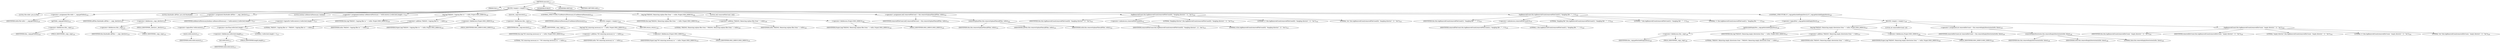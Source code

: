 digraph "execute" {  
"104" [label = <(METHOD,execute)<SUB>117</SUB>> ]
"10" [label = <(PARAM,this)<SUB>117</SUB>> ]
"105" [label = <(BLOCK,&lt;empty&gt;,&lt;empty&gt;)<SUB>118</SUB>> ]
"106" [label = <(LOCAL,File toDir: java.io.File)> ]
"107" [label = <(&lt;operator&gt;.assignment,File toDir = _copy.getToDir())<SUB>120</SUB>> ]
"108" [label = <(IDENTIFIER,toDir,File toDir = _copy.getToDir())<SUB>120</SUB>> ]
"109" [label = <(getToDir,_copy.getToDir())<SUB>120</SUB>> ]
"110" [label = <(&lt;operator&gt;.fieldAccess,this._copy)<SUB>120</SUB>> ]
"111" [label = <(IDENTIFIER,this,_copy.getToDir())<SUB>120</SUB>> ]
"112" [label = <(FIELD_IDENTIFIER,_copy,_copy)<SUB>120</SUB>> ]
"113" [label = <(LOCAL,Hashtable allFiles: java.util.Hashtable)> ]
"114" [label = <(&lt;operator&gt;.assignment,Hashtable allFiles = _copy._dest2src)<SUB>123</SUB>> ]
"115" [label = <(IDENTIFIER,allFiles,Hashtable allFiles = _copy._dest2src)<SUB>123</SUB>> ]
"116" [label = <(&lt;operator&gt;.fieldAccess,_copy._dest2src)<SUB>123</SUB>> ]
"117" [label = <(&lt;operator&gt;.fieldAccess,this._copy)<SUB>123</SUB>> ]
"118" [label = <(IDENTIFIER,this,Hashtable allFiles = _copy._dest2src)<SUB>123</SUB>> ]
"119" [label = <(FIELD_IDENTIFIER,_copy,_copy)<SUB>123</SUB>> ]
"120" [label = <(FIELD_IDENTIFIER,_dest2src,_dest2src)<SUB>123</SUB>> ]
"121" [label = <(LOCAL,boolean noRemovalNecessary: boolean)> ]
"122" [label = <(&lt;operator&gt;.assignment,boolean noRemovalNecessary = !toDir.exists() || toDir.list().length &lt; 1)<SUB>127</SUB>> ]
"123" [label = <(IDENTIFIER,noRemovalNecessary,boolean noRemovalNecessary = !toDir.exists() || toDir.list().length &lt; 1)<SUB>127</SUB>> ]
"124" [label = <(&lt;operator&gt;.logicalOr,!toDir.exists() || toDir.list().length &lt; 1)<SUB>127</SUB>> ]
"125" [label = <(&lt;operator&gt;.logicalNot,!toDir.exists())<SUB>127</SUB>> ]
"126" [label = <(exists,toDir.exists())<SUB>127</SUB>> ]
"127" [label = <(IDENTIFIER,toDir,toDir.exists())<SUB>127</SUB>> ]
"128" [label = <(&lt;operator&gt;.lessThan,toDir.list().length &lt; 1)<SUB>127</SUB>> ]
"129" [label = <(&lt;operator&gt;.fieldAccess,toDir.list().length)<SUB>127</SUB>> ]
"130" [label = <(list,toDir.list())<SUB>127</SUB>> ]
"131" [label = <(IDENTIFIER,toDir,toDir.list())<SUB>127</SUB>> ]
"132" [label = <(FIELD_IDENTIFIER,length,length)<SUB>127</SUB>> ]
"133" [label = <(LITERAL,1,toDir.list().length &lt; 1)<SUB>127</SUB>> ]
"134" [label = <(log,log(&quot;PASS#1: Copying files to &quot; + toDir, Project.MSG_DEBUG))<SUB>130</SUB>> ]
"9" [label = <(IDENTIFIER,this,log(&quot;PASS#1: Copying files to &quot; + toDir, Project.MSG_DEBUG))<SUB>130</SUB>> ]
"135" [label = <(&lt;operator&gt;.addition,&quot;PASS#1: Copying files to &quot; + toDir)<SUB>130</SUB>> ]
"136" [label = <(LITERAL,&quot;PASS#1: Copying files to &quot;,&quot;PASS#1: Copying files to &quot; + toDir)<SUB>130</SUB>> ]
"137" [label = <(IDENTIFIER,toDir,&quot;PASS#1: Copying files to &quot; + toDir)<SUB>130</SUB>> ]
"138" [label = <(&lt;operator&gt;.fieldAccess,Project.MSG_DEBUG)<SUB>130</SUB>> ]
"139" [label = <(IDENTIFIER,Project,log(&quot;PASS#1: Copying files to &quot; + toDir, Project.MSG_DEBUG))<SUB>130</SUB>> ]
"140" [label = <(FIELD_IDENTIFIER,MSG_DEBUG,MSG_DEBUG)<SUB>130</SUB>> ]
"141" [label = <(execute,_copy.execute())<SUB>131</SUB>> ]
"142" [label = <(&lt;operator&gt;.fieldAccess,this._copy)<SUB>131</SUB>> ]
"143" [label = <(IDENTIFIER,this,_copy.execute())<SUB>131</SUB>> ]
"144" [label = <(FIELD_IDENTIFIER,_copy,_copy)<SUB>131</SUB>> ]
"145" [label = <(CONTROL_STRUCTURE,if (noRemovalNecessary),if (noRemovalNecessary))<SUB>134</SUB>> ]
"146" [label = <(IDENTIFIER,noRemovalNecessary,if (noRemovalNecessary))<SUB>134</SUB>> ]
"147" [label = <(BLOCK,&lt;empty&gt;,&lt;empty&gt;)<SUB>134</SUB>> ]
"148" [label = <(log,log(&quot;NO removing necessary in &quot; + toDir, Project.MSG_DEBUG))<SUB>135</SUB>> ]
"11" [label = <(IDENTIFIER,this,log(&quot;NO removing necessary in &quot; + toDir, Project.MSG_DEBUG))<SUB>135</SUB>> ]
"149" [label = <(&lt;operator&gt;.addition,&quot;NO removing necessary in &quot; + toDir)<SUB>135</SUB>> ]
"150" [label = <(LITERAL,&quot;NO removing necessary in &quot;,&quot;NO removing necessary in &quot; + toDir)<SUB>135</SUB>> ]
"151" [label = <(IDENTIFIER,toDir,&quot;NO removing necessary in &quot; + toDir)<SUB>135</SUB>> ]
"152" [label = <(&lt;operator&gt;.fieldAccess,Project.MSG_DEBUG)<SUB>135</SUB>> ]
"153" [label = <(IDENTIFIER,Project,log(&quot;NO removing necessary in &quot; + toDir, Project.MSG_DEBUG))<SUB>135</SUB>> ]
"154" [label = <(FIELD_IDENTIFIER,MSG_DEBUG,MSG_DEBUG)<SUB>135</SUB>> ]
"155" [label = <(RETURN,return;,return;)<SUB>136</SUB>> ]
"156" [label = <(log,log(&quot;PASS#2: Removing orphan files from &quot; + toDir, Project.MSG_DEBUG))<SUB>140</SUB>> ]
"12" [label = <(IDENTIFIER,this,log(&quot;PASS#2: Removing orphan files from &quot; + toDir, Project.MSG_DEBUG))<SUB>140</SUB>> ]
"157" [label = <(&lt;operator&gt;.addition,&quot;PASS#2: Removing orphan files from &quot; + toDir)<SUB>140</SUB>> ]
"158" [label = <(LITERAL,&quot;PASS#2: Removing orphan files from &quot;,&quot;PASS#2: Removing orphan files from &quot; + toDir)<SUB>140</SUB>> ]
"159" [label = <(IDENTIFIER,toDir,&quot;PASS#2: Removing orphan files from &quot; + toDir)<SUB>140</SUB>> ]
"160" [label = <(&lt;operator&gt;.fieldAccess,Project.MSG_DEBUG)<SUB>140</SUB>> ]
"161" [label = <(IDENTIFIER,Project,log(&quot;PASS#2: Removing orphan files from &quot; + toDir, Project.MSG_DEBUG))<SUB>140</SUB>> ]
"162" [label = <(FIELD_IDENTIFIER,MSG_DEBUG,MSG_DEBUG)<SUB>140</SUB>> ]
"163" [label = <(LOCAL,int[] removedFileCount: int[])> ]
"164" [label = <(&lt;operator&gt;.assignment,int[] removedFileCount = this.removeOrphanFiles(allFiles, toDir))<SUB>141</SUB>> ]
"165" [label = <(IDENTIFIER,removedFileCount,int[] removedFileCount = this.removeOrphanFiles(allFiles, toDir))<SUB>141</SUB>> ]
"166" [label = <(removeOrphanFiles,this.removeOrphanFiles(allFiles, toDir))<SUB>141</SUB>> ]
"13" [label = <(IDENTIFIER,this,this.removeOrphanFiles(allFiles, toDir))<SUB>141</SUB>> ]
"167" [label = <(IDENTIFIER,allFiles,this.removeOrphanFiles(allFiles, toDir))<SUB>141</SUB>> ]
"168" [label = <(IDENTIFIER,toDir,this.removeOrphanFiles(allFiles, toDir))<SUB>141</SUB>> ]
"169" [label = <(logRemovedCount,this.logRemovedCount(removedFileCount[0], &quot;dangling director&quot;, &quot;y&quot;, &quot;ies&quot;))<SUB>142</SUB>> ]
"14" [label = <(IDENTIFIER,this,this.logRemovedCount(removedFileCount[0], &quot;dangling director&quot;, &quot;y&quot;, &quot;ies&quot;))<SUB>142</SUB>> ]
"170" [label = <(&lt;operator&gt;.indexAccess,removedFileCount[0])<SUB>142</SUB>> ]
"171" [label = <(IDENTIFIER,removedFileCount,this.logRemovedCount(removedFileCount[0], &quot;dangling director&quot;, &quot;y&quot;, &quot;ies&quot;))<SUB>142</SUB>> ]
"172" [label = <(LITERAL,0,this.logRemovedCount(removedFileCount[0], &quot;dangling director&quot;, &quot;y&quot;, &quot;ies&quot;))<SUB>142</SUB>> ]
"173" [label = <(LITERAL,&quot;dangling director&quot;,this.logRemovedCount(removedFileCount[0], &quot;dangling director&quot;, &quot;y&quot;, &quot;ies&quot;))<SUB>142</SUB>> ]
"174" [label = <(LITERAL,&quot;y&quot;,this.logRemovedCount(removedFileCount[0], &quot;dangling director&quot;, &quot;y&quot;, &quot;ies&quot;))<SUB>142</SUB>> ]
"175" [label = <(LITERAL,&quot;ies&quot;,this.logRemovedCount(removedFileCount[0], &quot;dangling director&quot;, &quot;y&quot;, &quot;ies&quot;))<SUB>142</SUB>> ]
"176" [label = <(logRemovedCount,this.logRemovedCount(removedFileCount[1], &quot;dangling file&quot;, &quot;&quot;, &quot;s&quot;))<SUB>143</SUB>> ]
"15" [label = <(IDENTIFIER,this,this.logRemovedCount(removedFileCount[1], &quot;dangling file&quot;, &quot;&quot;, &quot;s&quot;))<SUB>143</SUB>> ]
"177" [label = <(&lt;operator&gt;.indexAccess,removedFileCount[1])<SUB>143</SUB>> ]
"178" [label = <(IDENTIFIER,removedFileCount,this.logRemovedCount(removedFileCount[1], &quot;dangling file&quot;, &quot;&quot;, &quot;s&quot;))<SUB>143</SUB>> ]
"179" [label = <(LITERAL,1,this.logRemovedCount(removedFileCount[1], &quot;dangling file&quot;, &quot;&quot;, &quot;s&quot;))<SUB>143</SUB>> ]
"180" [label = <(LITERAL,&quot;dangling file&quot;,this.logRemovedCount(removedFileCount[1], &quot;dangling file&quot;, &quot;&quot;, &quot;s&quot;))<SUB>143</SUB>> ]
"181" [label = <(LITERAL,&quot;&quot;,this.logRemovedCount(removedFileCount[1], &quot;dangling file&quot;, &quot;&quot;, &quot;s&quot;))<SUB>143</SUB>> ]
"182" [label = <(LITERAL,&quot;s&quot;,this.logRemovedCount(removedFileCount[1], &quot;dangling file&quot;, &quot;&quot;, &quot;s&quot;))<SUB>143</SUB>> ]
"183" [label = <(CONTROL_STRUCTURE,if (!_copy.getIncludeEmptyDirs()),if (!_copy.getIncludeEmptyDirs()))<SUB>146</SUB>> ]
"184" [label = <(&lt;operator&gt;.logicalNot,!_copy.getIncludeEmptyDirs())<SUB>146</SUB>> ]
"185" [label = <(getIncludeEmptyDirs,_copy.getIncludeEmptyDirs())<SUB>146</SUB>> ]
"186" [label = <(&lt;operator&gt;.fieldAccess,this._copy)<SUB>146</SUB>> ]
"187" [label = <(IDENTIFIER,this,_copy.getIncludeEmptyDirs())<SUB>146</SUB>> ]
"188" [label = <(FIELD_IDENTIFIER,_copy,_copy)<SUB>146</SUB>> ]
"189" [label = <(BLOCK,&lt;empty&gt;,&lt;empty&gt;)<SUB>146</SUB>> ]
"190" [label = <(log,log(&quot;PASS#3: Removing empty directories from &quot; + toDir, Project.MSG_DEBUG))<SUB>147</SUB>> ]
"16" [label = <(IDENTIFIER,this,log(&quot;PASS#3: Removing empty directories from &quot; + toDir, Project.MSG_DEBUG))<SUB>147</SUB>> ]
"191" [label = <(&lt;operator&gt;.addition,&quot;PASS#3: Removing empty directories from &quot; + toDir)<SUB>147</SUB>> ]
"192" [label = <(LITERAL,&quot;PASS#3: Removing empty directories from &quot;,&quot;PASS#3: Removing empty directories from &quot; + toDir)<SUB>147</SUB>> ]
"193" [label = <(IDENTIFIER,toDir,&quot;PASS#3: Removing empty directories from &quot; + toDir)<SUB>147</SUB>> ]
"194" [label = <(&lt;operator&gt;.fieldAccess,Project.MSG_DEBUG)<SUB>148</SUB>> ]
"195" [label = <(IDENTIFIER,Project,log(&quot;PASS#3: Removing empty directories from &quot; + toDir, Project.MSG_DEBUG))<SUB>148</SUB>> ]
"196" [label = <(FIELD_IDENTIFIER,MSG_DEBUG,MSG_DEBUG)<SUB>148</SUB>> ]
"197" [label = <(LOCAL,int removedDirCount: int)> ]
"198" [label = <(&lt;operator&gt;.assignment,int removedDirCount = this.removeEmptyDirectories(toDir, false))<SUB>149</SUB>> ]
"199" [label = <(IDENTIFIER,removedDirCount,int removedDirCount = this.removeEmptyDirectories(toDir, false))<SUB>149</SUB>> ]
"200" [label = <(removeEmptyDirectories,this.removeEmptyDirectories(toDir, false))<SUB>149</SUB>> ]
"17" [label = <(IDENTIFIER,this,this.removeEmptyDirectories(toDir, false))<SUB>149</SUB>> ]
"201" [label = <(IDENTIFIER,toDir,this.removeEmptyDirectories(toDir, false))<SUB>149</SUB>> ]
"202" [label = <(LITERAL,false,this.removeEmptyDirectories(toDir, false))<SUB>149</SUB>> ]
"203" [label = <(logRemovedCount,this.logRemovedCount(removedDirCount, &quot;empty director&quot;, &quot;y&quot;, &quot;ies&quot;))<SUB>150</SUB>> ]
"18" [label = <(IDENTIFIER,this,this.logRemovedCount(removedDirCount, &quot;empty director&quot;, &quot;y&quot;, &quot;ies&quot;))<SUB>150</SUB>> ]
"204" [label = <(IDENTIFIER,removedDirCount,this.logRemovedCount(removedDirCount, &quot;empty director&quot;, &quot;y&quot;, &quot;ies&quot;))<SUB>150</SUB>> ]
"205" [label = <(LITERAL,&quot;empty director&quot;,this.logRemovedCount(removedDirCount, &quot;empty director&quot;, &quot;y&quot;, &quot;ies&quot;))<SUB>150</SUB>> ]
"206" [label = <(LITERAL,&quot;y&quot;,this.logRemovedCount(removedDirCount, &quot;empty director&quot;, &quot;y&quot;, &quot;ies&quot;))<SUB>150</SUB>> ]
"207" [label = <(LITERAL,&quot;ies&quot;,this.logRemovedCount(removedDirCount, &quot;empty director&quot;, &quot;y&quot;, &quot;ies&quot;))<SUB>150</SUB>> ]
"208" [label = <(MODIFIER,PUBLIC)> ]
"209" [label = <(MODIFIER,VIRTUAL)> ]
"210" [label = <(METHOD_RETURN,void)<SUB>117</SUB>> ]
  "104" -> "10" 
  "104" -> "105" 
  "104" -> "208" 
  "104" -> "209" 
  "104" -> "210" 
  "105" -> "106" 
  "105" -> "107" 
  "105" -> "113" 
  "105" -> "114" 
  "105" -> "121" 
  "105" -> "122" 
  "105" -> "134" 
  "105" -> "141" 
  "105" -> "145" 
  "105" -> "156" 
  "105" -> "163" 
  "105" -> "164" 
  "105" -> "169" 
  "105" -> "176" 
  "105" -> "183" 
  "107" -> "108" 
  "107" -> "109" 
  "109" -> "110" 
  "110" -> "111" 
  "110" -> "112" 
  "114" -> "115" 
  "114" -> "116" 
  "116" -> "117" 
  "116" -> "120" 
  "117" -> "118" 
  "117" -> "119" 
  "122" -> "123" 
  "122" -> "124" 
  "124" -> "125" 
  "124" -> "128" 
  "125" -> "126" 
  "126" -> "127" 
  "128" -> "129" 
  "128" -> "133" 
  "129" -> "130" 
  "129" -> "132" 
  "130" -> "131" 
  "134" -> "9" 
  "134" -> "135" 
  "134" -> "138" 
  "135" -> "136" 
  "135" -> "137" 
  "138" -> "139" 
  "138" -> "140" 
  "141" -> "142" 
  "142" -> "143" 
  "142" -> "144" 
  "145" -> "146" 
  "145" -> "147" 
  "147" -> "148" 
  "147" -> "155" 
  "148" -> "11" 
  "148" -> "149" 
  "148" -> "152" 
  "149" -> "150" 
  "149" -> "151" 
  "152" -> "153" 
  "152" -> "154" 
  "156" -> "12" 
  "156" -> "157" 
  "156" -> "160" 
  "157" -> "158" 
  "157" -> "159" 
  "160" -> "161" 
  "160" -> "162" 
  "164" -> "165" 
  "164" -> "166" 
  "166" -> "13" 
  "166" -> "167" 
  "166" -> "168" 
  "169" -> "14" 
  "169" -> "170" 
  "169" -> "173" 
  "169" -> "174" 
  "169" -> "175" 
  "170" -> "171" 
  "170" -> "172" 
  "176" -> "15" 
  "176" -> "177" 
  "176" -> "180" 
  "176" -> "181" 
  "176" -> "182" 
  "177" -> "178" 
  "177" -> "179" 
  "183" -> "184" 
  "183" -> "189" 
  "184" -> "185" 
  "185" -> "186" 
  "186" -> "187" 
  "186" -> "188" 
  "189" -> "190" 
  "189" -> "197" 
  "189" -> "198" 
  "189" -> "203" 
  "190" -> "16" 
  "190" -> "191" 
  "190" -> "194" 
  "191" -> "192" 
  "191" -> "193" 
  "194" -> "195" 
  "194" -> "196" 
  "198" -> "199" 
  "198" -> "200" 
  "200" -> "17" 
  "200" -> "201" 
  "200" -> "202" 
  "203" -> "18" 
  "203" -> "204" 
  "203" -> "205" 
  "203" -> "206" 
  "203" -> "207" 
}
